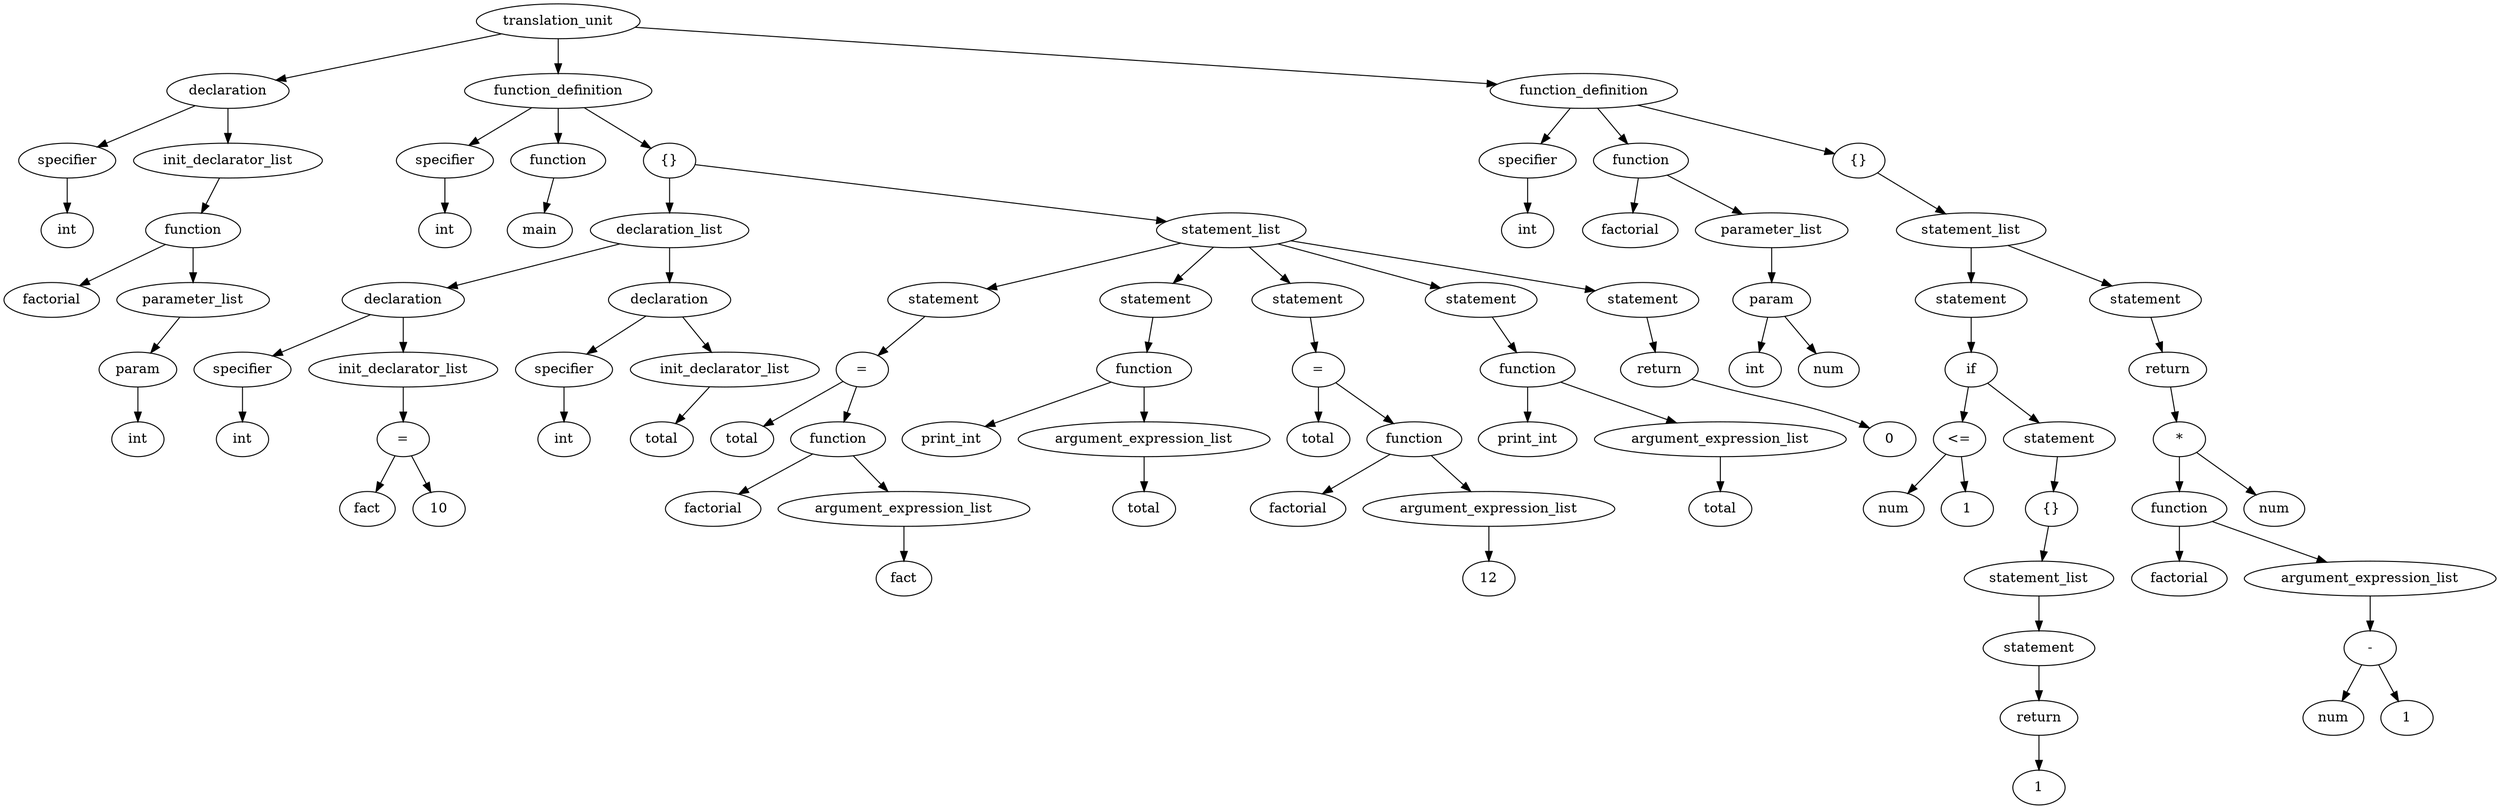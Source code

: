 digraph g {

15 [label="translation_unit"];

13 [label="declaration"];

15 -> 13;

371 [label="specifier"];

13 -> 371;

0 [label="int"];

371 -> 0;

12 [label="init_declarator_list"];

13 -> 12;

9 [label="function"];

12 -> 9;

3 [label="factorial"];

9 -> 3;

7 [label="parameter_list"];

9 -> 7;

6 [label="param"];

7 -> 6;

4 [label="int"];

6 -> 4;

247 [label="function_definition"];

15 -> 247;

372 [label="specifier"];

247 -> 372;

16 [label="int"];

372 -> 16;

20 [label="function"];

247 -> 20;

19 [label="main"];

20 -> 19;

246 [label="{}"];

247 -> 246;

48 [label="declaration_list"];

246 -> 48;

47 [label="declaration"];

48 -> 47;

373 [label="specifier"];

47 -> 373;

22 [label="int"];

373 -> 22;

46 [label="init_declarator_list"];

47 -> 46;

374 [label="="];

46 -> 374;

25 [label="fact"];

374 -> 25;

27 [label="10"];

374 -> 27;

56 [label="declaration"];

48 -> 56;

375 [label="specifier"];

56 -> 375;

49 [label="int"];

375 -> 49;

55 [label="init_declarator_list"];

56 -> 55;

52 [label="total"];

55 -> 52;

102 [label="statement_list"];

246 -> 102;

101 [label="statement"];

102 -> 101;

61 [label="="];

101 -> 61;

57 [label="total"];

61 -> 57;

83 [label="function"];

61 -> 83;

62 [label="factorial"];

83 -> 62;

82 [label="argument_expression_list"];

83 -> 82;

65 [label="fact"];

82 -> 65;

141 [label="statement"];

102 -> 141;

124 [label="function"];

141 -> 124;

103 [label="print_int"];

124 -> 103;

123 [label="argument_expression_list"];

124 -> 123;

106 [label="total"];

123 -> 106;

186 [label="statement"];

102 -> 186;

146 [label="="];

186 -> 146;

142 [label="total"];

146 -> 142;

168 [label="function"];

146 -> 168;

147 [label="factorial"];

168 -> 147;

167 [label="argument_expression_list"];

168 -> 167;

150 [label="12"];

167 -> 150;

225 [label="statement"];

102 -> 225;

208 [label="function"];

225 -> 208;

187 [label="print_int"];

208 -> 187;

207 [label="argument_expression_list"];

208 -> 207;

190 [label="total"];

207 -> 190;

245 [label="statement"];

102 -> 245;

244 [label="return"];

245 -> 244;

226 [label="0"];

244 -> 226;

369 [label="function_definition"];

15 -> 369;

376 [label="specifier"];

369 -> 376;

249 [label="int"];

376 -> 249;

261 [label="function"];

369 -> 261;

252 [label="factorial"];

261 -> 252;

259 [label="parameter_list"];

261 -> 259;

258 [label="param"];

259 -> 258;

253 [label="int"];

258 -> 253;

256 [label="num"];

258 -> 256;

368 [label="{}"];

369 -> 368;

315 [label="statement_list"];

368 -> 315;

314 [label="statement"];

315 -> 314;

313 [label="if"];

314 -> 313;

280 [label="<="];

313 -> 280;

263 [label="num"];

280 -> 263;

272 [label="1"];

280 -> 272;

312 [label="statement"];

313 -> 312;

311 [label="{}"];

312 -> 311;

310 [label="statement_list"];

311 -> 310;

309 [label="statement"];

310 -> 309;

308 [label="return"];

309 -> 308;

290 [label="1"];

308 -> 290;

367 [label="statement"];

315 -> 367;

366 [label="return"];

367 -> 366;

353 [label="*"];

366 -> 353;

344 [label="function"];

353 -> 344;

316 [label="factorial"];

344 -> 316;

343 [label="argument_expression_list"];

344 -> 343;

332 [label="-"];

343 -> 332;

319 [label="num"];

332 -> 319;

326 [label="1"];

332 -> 326;

348 [label="num"];

353 -> 348;

}
